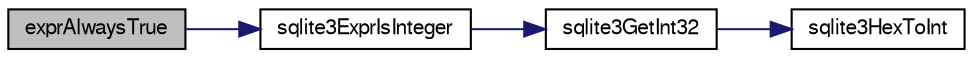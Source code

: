 digraph "exprAlwaysTrue"
{
  edge [fontname="FreeSans",fontsize="10",labelfontname="FreeSans",labelfontsize="10"];
  node [fontname="FreeSans",fontsize="10",shape=record];
  rankdir="LR";
  Node100402 [label="exprAlwaysTrue",height=0.2,width=0.4,color="black", fillcolor="grey75", style="filled", fontcolor="black"];
  Node100402 -> Node100403 [color="midnightblue",fontsize="10",style="solid",fontname="FreeSans"];
  Node100403 [label="sqlite3ExprIsInteger",height=0.2,width=0.4,color="black", fillcolor="white", style="filled",URL="$sqlite3_8c.html#a93009f02d365fbdd3f83865b723fd950"];
  Node100403 -> Node100404 [color="midnightblue",fontsize="10",style="solid",fontname="FreeSans"];
  Node100404 [label="sqlite3GetInt32",height=0.2,width=0.4,color="black", fillcolor="white", style="filled",URL="$sqlite3_8c.html#a5f876209b4343549fc9224cd11c70928"];
  Node100404 -> Node100405 [color="midnightblue",fontsize="10",style="solid",fontname="FreeSans"];
  Node100405 [label="sqlite3HexToInt",height=0.2,width=0.4,color="black", fillcolor="white", style="filled",URL="$sqlite3_8c.html#ae3802c77b18399c03c8c9f973ff47239"];
}
